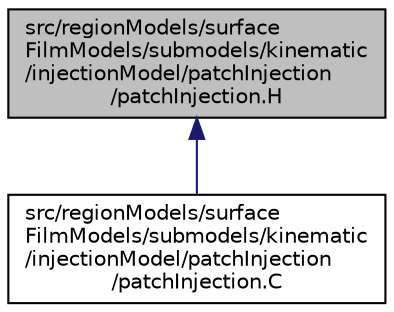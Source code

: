 digraph "src/regionModels/surfaceFilmModels/submodels/kinematic/injectionModel/patchInjection/patchInjection.H"
{
  bgcolor="transparent";
  edge [fontname="Helvetica",fontsize="10",labelfontname="Helvetica",labelfontsize="10"];
  node [fontname="Helvetica",fontsize="10",shape=record];
  Node1 [label="src/regionModels/surface\lFilmModels/submodels/kinematic\l/injectionModel/patchInjection\l/patchInjection.H",height=0.2,width=0.4,color="black", fillcolor="grey75", style="filled" fontcolor="black"];
  Node1 -> Node2 [dir="back",color="midnightblue",fontsize="10",style="solid",fontname="Helvetica"];
  Node2 [label="src/regionModels/surface\lFilmModels/submodels/kinematic\l/injectionModel/patchInjection\l/patchInjection.C",height=0.2,width=0.4,color="black",URL="$patchInjection_8C.html"];
}
